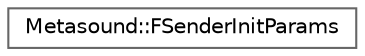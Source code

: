 digraph "Graphical Class Hierarchy"
{
 // INTERACTIVE_SVG=YES
 // LATEX_PDF_SIZE
  bgcolor="transparent";
  edge [fontname=Helvetica,fontsize=10,labelfontname=Helvetica,labelfontsize=10];
  node [fontname=Helvetica,fontsize=10,shape=box,height=0.2,width=0.4];
  rankdir="LR";
  Node0 [id="Node000000",label="Metasound::FSenderInitParams",height=0.2,width=0.4,color="grey40", fillcolor="white", style="filled",URL="$de/d8d/structMetasound_1_1FSenderInitParams.html",tooltip=" "];
}
